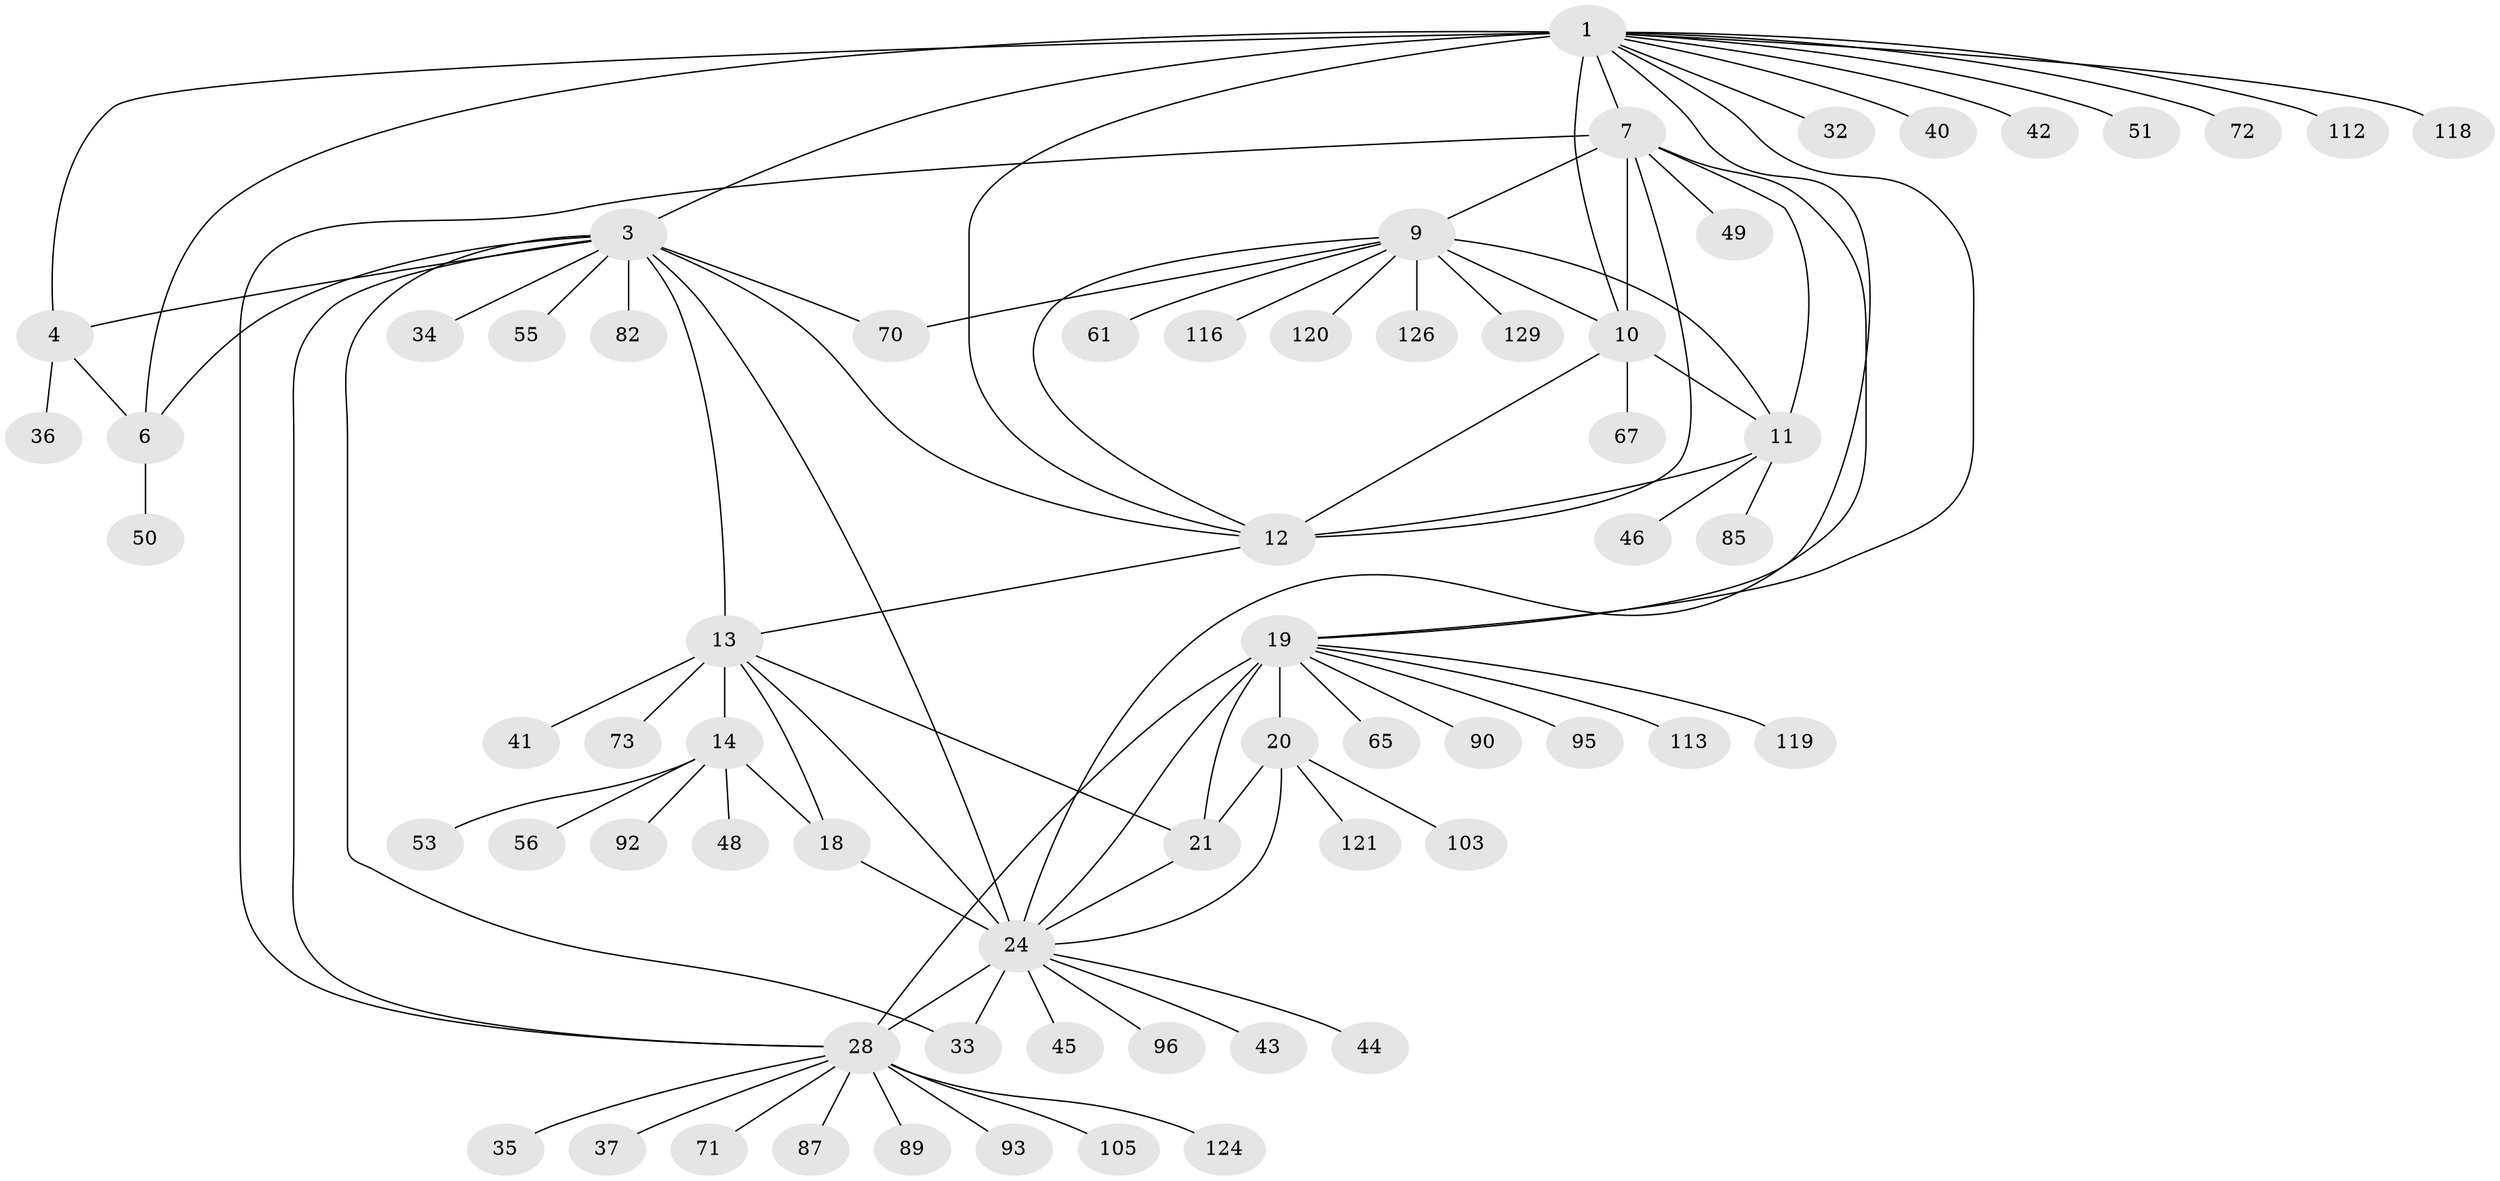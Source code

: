 // original degree distribution, {12: 0.007633587786259542, 10: 0.015267175572519083, 11: 0.022900763358778626, 6: 0.030534351145038167, 9: 0.03816793893129771, 7: 0.08396946564885496, 8: 0.007633587786259542, 14: 0.015267175572519083, 17: 0.007633587786259542, 2: 0.1297709923664122, 1: 0.6030534351145038, 3: 0.03816793893129771}
// Generated by graph-tools (version 1.1) at 2025/16/03/09/25 04:16:05]
// undirected, 65 vertices, 92 edges
graph export_dot {
graph [start="1"]
  node [color=gray90,style=filled];
  1 [super="+2"];
  3 [super="+5+69"];
  4;
  6;
  7 [super="+101+68+8"];
  9;
  10 [super="+64+58+54"];
  11;
  12;
  13 [super="+17"];
  14 [super="+15+16+97+127"];
  18 [super="+31"];
  19 [super="+66+23+47+98+117+123+125+86"];
  20;
  21 [super="+59+77+111+22"];
  24 [super="+25"];
  28 [super="+29+94+81+30"];
  32;
  33;
  34;
  35;
  36;
  37;
  40;
  41;
  42;
  43;
  44;
  45;
  46 [super="+84+131"];
  48;
  49;
  50;
  51;
  53;
  55;
  56;
  61;
  65;
  67 [super="+102"];
  70;
  71;
  72 [super="+100+83"];
  73;
  82;
  85;
  87;
  89;
  90 [super="+104"];
  92;
  93;
  95;
  96;
  103;
  105;
  112;
  113;
  116;
  118;
  119;
  120;
  121;
  124;
  126;
  129;
  1 -- 3 [weight=4];
  1 -- 4 [weight=2];
  1 -- 6 [weight=2];
  1 -- 12;
  1 -- 32;
  1 -- 72;
  1 -- 118;
  1 -- 40;
  1 -- 42;
  1 -- 112;
  1 -- 51;
  1 -- 24;
  1 -- 10;
  1 -- 7;
  1 -- 19;
  3 -- 4 [weight=2];
  3 -- 6 [weight=2];
  3 -- 33;
  3 -- 34;
  3 -- 55;
  3 -- 82;
  3 -- 24 [weight=3];
  3 -- 28 [weight=3];
  3 -- 13;
  3 -- 12;
  3 -- 70;
  4 -- 6;
  4 -- 36;
  6 -- 50;
  7 -- 9 [weight=2];
  7 -- 10 [weight=2];
  7 -- 11 [weight=2];
  7 -- 12 [weight=2];
  7 -- 49;
  7 -- 28;
  7 -- 19;
  9 -- 10;
  9 -- 11;
  9 -- 12;
  9 -- 61;
  9 -- 70;
  9 -- 116;
  9 -- 120;
  9 -- 126;
  9 -- 129;
  10 -- 11;
  10 -- 12;
  10 -- 67;
  11 -- 12;
  11 -- 46;
  11 -- 85;
  12 -- 13;
  13 -- 14 [weight=6];
  13 -- 18 [weight=2];
  13 -- 73;
  13 -- 24;
  13 -- 21;
  13 -- 41;
  14 -- 18 [weight=3];
  14 -- 48;
  14 -- 92;
  14 -- 53;
  14 -- 56;
  18 -- 24;
  19 -- 20 [weight=2];
  19 -- 21 [weight=4];
  19 -- 24 [weight=2];
  19 -- 65;
  19 -- 113;
  19 -- 119;
  19 -- 90;
  19 -- 95;
  19 -- 28 [weight=2];
  20 -- 21 [weight=2];
  20 -- 24;
  20 -- 103;
  20 -- 121;
  21 -- 24 [weight=2];
  24 -- 96;
  24 -- 33;
  24 -- 43;
  24 -- 44;
  24 -- 45;
  24 -- 28 [weight=6];
  28 -- 89;
  28 -- 35;
  28 -- 37;
  28 -- 71;
  28 -- 105;
  28 -- 124;
  28 -- 87;
  28 -- 93;
}
